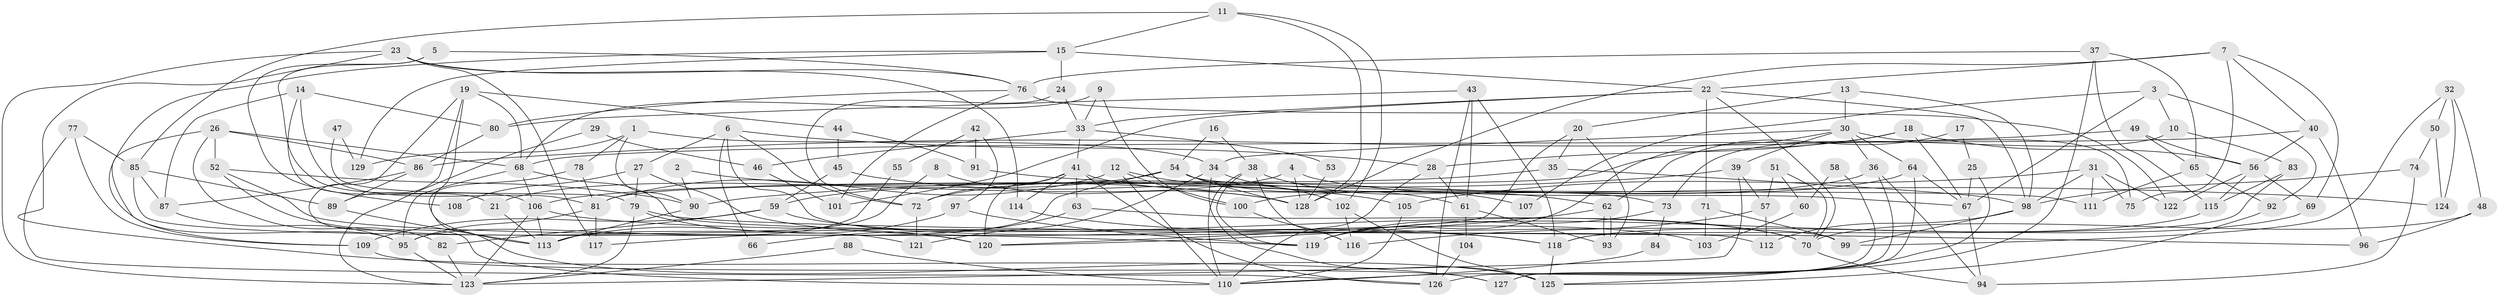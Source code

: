 // Generated by graph-tools (version 1.1) at 2025/11/02/27/25 16:11:22]
// undirected, 129 vertices, 258 edges
graph export_dot {
graph [start="1"]
  node [color=gray90,style=filled];
  1;
  2;
  3;
  4;
  5;
  6;
  7;
  8;
  9;
  10;
  11;
  12;
  13;
  14;
  15;
  16;
  17;
  18;
  19;
  20;
  21;
  22;
  23;
  24;
  25;
  26;
  27;
  28;
  29;
  30;
  31;
  32;
  33;
  34;
  35;
  36;
  37;
  38;
  39;
  40;
  41;
  42;
  43;
  44;
  45;
  46;
  47;
  48;
  49;
  50;
  51;
  52;
  53;
  54;
  55;
  56;
  57;
  58;
  59;
  60;
  61;
  62;
  63;
  64;
  65;
  66;
  67;
  68;
  69;
  70;
  71;
  72;
  73;
  74;
  75;
  76;
  77;
  78;
  79;
  80;
  81;
  82;
  83;
  84;
  85;
  86;
  87;
  88;
  89;
  90;
  91;
  92;
  93;
  94;
  95;
  96;
  97;
  98;
  99;
  100;
  101;
  102;
  103;
  104;
  105;
  106;
  107;
  108;
  109;
  110;
  111;
  112;
  113;
  114;
  115;
  116;
  117;
  118;
  119;
  120;
  121;
  122;
  123;
  124;
  125;
  126;
  127;
  128;
  129;
  1 -- 34;
  1 -- 90;
  1 -- 78;
  1 -- 129;
  2 -- 128;
  2 -- 90;
  3 -- 10;
  3 -- 67;
  3 -- 92;
  3 -- 107;
  4 -- 67;
  4 -- 21;
  4 -- 128;
  5 -- 76;
  5 -- 106;
  5 -- 108;
  6 -- 28;
  6 -- 72;
  6 -- 27;
  6 -- 66;
  6 -- 99;
  7 -- 40;
  7 -- 128;
  7 -- 22;
  7 -- 69;
  7 -- 75;
  8 -- 113;
  8 -- 128;
  9 -- 68;
  9 -- 33;
  9 -- 100;
  10 -- 83;
  10 -- 73;
  11 -- 102;
  11 -- 15;
  11 -- 85;
  11 -- 128;
  12 -- 81;
  12 -- 110;
  12 -- 100;
  12 -- 102;
  13 -- 20;
  13 -- 98;
  13 -- 30;
  14 -- 87;
  14 -- 81;
  14 -- 21;
  14 -- 80;
  15 -- 95;
  15 -- 22;
  15 -- 24;
  15 -- 129;
  16 -- 54;
  16 -- 38;
  17 -- 25;
  17 -- 62;
  18 -- 81;
  18 -- 56;
  18 -- 28;
  18 -- 67;
  19 -- 113;
  19 -- 89;
  19 -- 44;
  19 -- 68;
  19 -- 110;
  20 -- 35;
  20 -- 93;
  20 -- 120;
  21 -- 113;
  22 -- 70;
  22 -- 33;
  22 -- 71;
  22 -- 98;
  22 -- 101;
  23 -- 127;
  23 -- 117;
  23 -- 76;
  23 -- 114;
  23 -- 123;
  24 -- 33;
  24 -- 72;
  25 -- 67;
  25 -- 125;
  26 -- 82;
  26 -- 52;
  26 -- 68;
  26 -- 86;
  26 -- 109;
  27 -- 79;
  27 -- 103;
  27 -- 108;
  28 -- 61;
  28 -- 110;
  29 -- 46;
  29 -- 123;
  30 -- 119;
  30 -- 34;
  30 -- 36;
  30 -- 39;
  30 -- 64;
  30 -- 75;
  31 -- 75;
  31 -- 98;
  31 -- 105;
  31 -- 111;
  31 -- 122;
  32 -- 48;
  32 -- 99;
  32 -- 50;
  32 -- 124;
  33 -- 41;
  33 -- 46;
  33 -- 53;
  34 -- 125;
  34 -- 107;
  34 -- 121;
  35 -- 98;
  35 -- 106;
  36 -- 72;
  36 -- 94;
  36 -- 127;
  37 -- 110;
  37 -- 76;
  37 -- 65;
  37 -- 115;
  38 -- 62;
  38 -- 110;
  38 -- 116;
  38 -- 119;
  39 -- 123;
  39 -- 57;
  39 -- 90;
  40 -- 56;
  40 -- 68;
  40 -- 96;
  41 -- 120;
  41 -- 126;
  41 -- 63;
  41 -- 72;
  41 -- 73;
  41 -- 114;
  42 -- 91;
  42 -- 97;
  42 -- 55;
  43 -- 118;
  43 -- 80;
  43 -- 61;
  43 -- 126;
  44 -- 45;
  44 -- 91;
  45 -- 105;
  45 -- 59;
  46 -- 101;
  47 -- 79;
  47 -- 129;
  48 -- 96;
  48 -- 70;
  49 -- 65;
  49 -- 86;
  49 -- 56;
  50 -- 74;
  50 -- 124;
  51 -- 70;
  51 -- 57;
  51 -- 60;
  52 -- 119;
  52 -- 121;
  52 -- 90;
  53 -- 128;
  54 -- 128;
  54 -- 111;
  54 -- 59;
  54 -- 61;
  54 -- 117;
  55 -- 95;
  56 -- 122;
  56 -- 69;
  56 -- 115;
  57 -- 116;
  57 -- 112;
  58 -- 126;
  58 -- 60;
  59 -- 109;
  59 -- 70;
  59 -- 82;
  60 -- 103;
  61 -- 93;
  61 -- 104;
  62 -- 93;
  62 -- 93;
  62 -- 120;
  63 -- 70;
  63 -- 66;
  64 -- 100;
  64 -- 67;
  64 -- 127;
  65 -- 92;
  65 -- 111;
  67 -- 94;
  68 -- 95;
  68 -- 106;
  68 -- 112;
  69 -- 118;
  70 -- 94;
  71 -- 99;
  71 -- 103;
  72 -- 121;
  73 -- 119;
  73 -- 84;
  74 -- 94;
  74 -- 98;
  76 -- 80;
  76 -- 101;
  76 -- 122;
  77 -- 109;
  77 -- 85;
  77 -- 126;
  78 -- 125;
  78 -- 81;
  79 -- 123;
  79 -- 120;
  79 -- 96;
  80 -- 86;
  81 -- 95;
  81 -- 117;
  82 -- 123;
  83 -- 115;
  83 -- 118;
  84 -- 110;
  85 -- 89;
  85 -- 87;
  85 -- 120;
  86 -- 87;
  86 -- 89;
  87 -- 95;
  88 -- 123;
  88 -- 110;
  89 -- 113;
  90 -- 113;
  91 -- 124;
  92 -- 125;
  95 -- 123;
  97 -- 113;
  97 -- 119;
  98 -- 112;
  98 -- 99;
  100 -- 116;
  102 -- 116;
  102 -- 125;
  104 -- 126;
  105 -- 110;
  106 -- 118;
  106 -- 113;
  106 -- 123;
  109 -- 127;
  114 -- 118;
  115 -- 119;
  118 -- 125;
}
